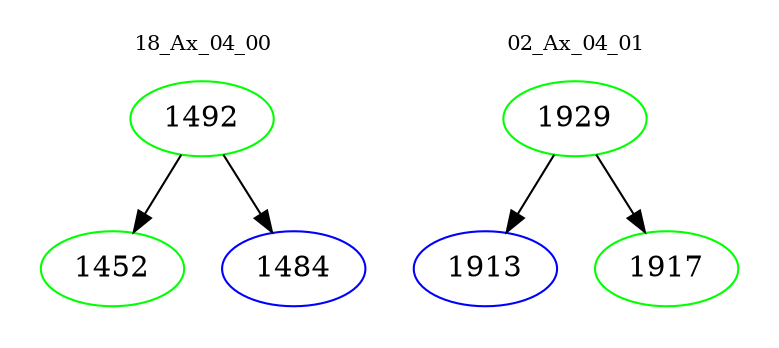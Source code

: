 digraph{
subgraph cluster_0 {
color = white
label = "18_Ax_04_00";
fontsize=10;
T0_1492 [label="1492", color="green"]
T0_1492 -> T0_1452 [color="black"]
T0_1452 [label="1452", color="green"]
T0_1492 -> T0_1484 [color="black"]
T0_1484 [label="1484", color="blue"]
}
subgraph cluster_1 {
color = white
label = "02_Ax_04_01";
fontsize=10;
T1_1929 [label="1929", color="green"]
T1_1929 -> T1_1913 [color="black"]
T1_1913 [label="1913", color="blue"]
T1_1929 -> T1_1917 [color="black"]
T1_1917 [label="1917", color="green"]
}
}
